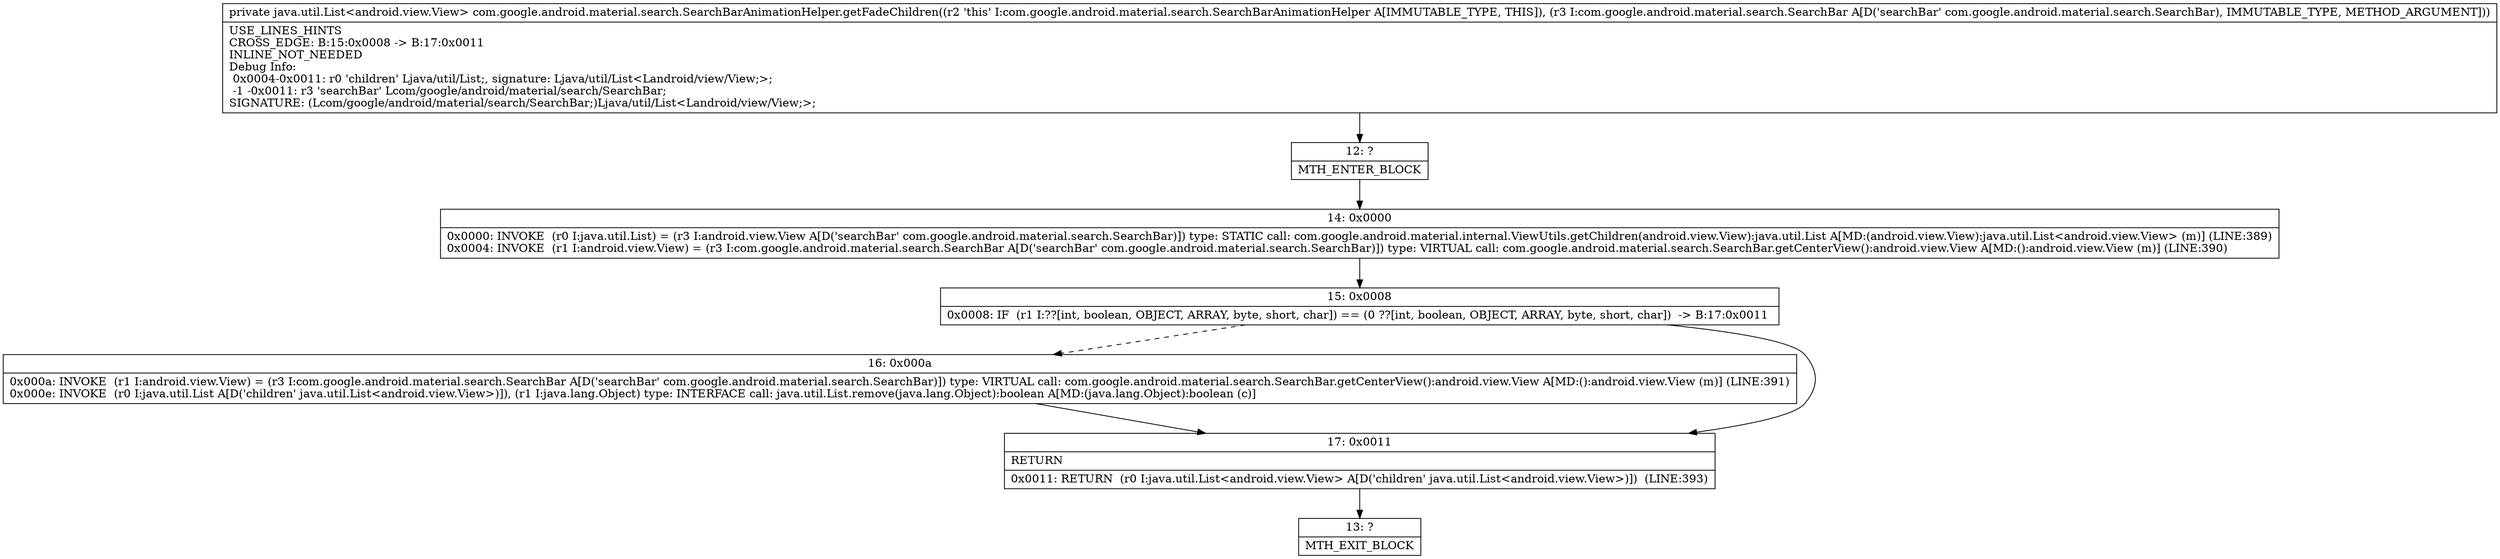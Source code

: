 digraph "CFG forcom.google.android.material.search.SearchBarAnimationHelper.getFadeChildren(Lcom\/google\/android\/material\/search\/SearchBar;)Ljava\/util\/List;" {
Node_12 [shape=record,label="{12\:\ ?|MTH_ENTER_BLOCK\l}"];
Node_14 [shape=record,label="{14\:\ 0x0000|0x0000: INVOKE  (r0 I:java.util.List) = (r3 I:android.view.View A[D('searchBar' com.google.android.material.search.SearchBar)]) type: STATIC call: com.google.android.material.internal.ViewUtils.getChildren(android.view.View):java.util.List A[MD:(android.view.View):java.util.List\<android.view.View\> (m)] (LINE:389)\l0x0004: INVOKE  (r1 I:android.view.View) = (r3 I:com.google.android.material.search.SearchBar A[D('searchBar' com.google.android.material.search.SearchBar)]) type: VIRTUAL call: com.google.android.material.search.SearchBar.getCenterView():android.view.View A[MD:():android.view.View (m)] (LINE:390)\l}"];
Node_15 [shape=record,label="{15\:\ 0x0008|0x0008: IF  (r1 I:??[int, boolean, OBJECT, ARRAY, byte, short, char]) == (0 ??[int, boolean, OBJECT, ARRAY, byte, short, char])  \-\> B:17:0x0011 \l}"];
Node_16 [shape=record,label="{16\:\ 0x000a|0x000a: INVOKE  (r1 I:android.view.View) = (r3 I:com.google.android.material.search.SearchBar A[D('searchBar' com.google.android.material.search.SearchBar)]) type: VIRTUAL call: com.google.android.material.search.SearchBar.getCenterView():android.view.View A[MD:():android.view.View (m)] (LINE:391)\l0x000e: INVOKE  (r0 I:java.util.List A[D('children' java.util.List\<android.view.View\>)]), (r1 I:java.lang.Object) type: INTERFACE call: java.util.List.remove(java.lang.Object):boolean A[MD:(java.lang.Object):boolean (c)]\l}"];
Node_17 [shape=record,label="{17\:\ 0x0011|RETURN\l|0x0011: RETURN  (r0 I:java.util.List\<android.view.View\> A[D('children' java.util.List\<android.view.View\>)])  (LINE:393)\l}"];
Node_13 [shape=record,label="{13\:\ ?|MTH_EXIT_BLOCK\l}"];
MethodNode[shape=record,label="{private java.util.List\<android.view.View\> com.google.android.material.search.SearchBarAnimationHelper.getFadeChildren((r2 'this' I:com.google.android.material.search.SearchBarAnimationHelper A[IMMUTABLE_TYPE, THIS]), (r3 I:com.google.android.material.search.SearchBar A[D('searchBar' com.google.android.material.search.SearchBar), IMMUTABLE_TYPE, METHOD_ARGUMENT]))  | USE_LINES_HINTS\lCROSS_EDGE: B:15:0x0008 \-\> B:17:0x0011\lINLINE_NOT_NEEDED\lDebug Info:\l  0x0004\-0x0011: r0 'children' Ljava\/util\/List;, signature: Ljava\/util\/List\<Landroid\/view\/View;\>;\l  \-1 \-0x0011: r3 'searchBar' Lcom\/google\/android\/material\/search\/SearchBar;\lSIGNATURE: (Lcom\/google\/android\/material\/search\/SearchBar;)Ljava\/util\/List\<Landroid\/view\/View;\>;\l}"];
MethodNode -> Node_12;Node_12 -> Node_14;
Node_14 -> Node_15;
Node_15 -> Node_16[style=dashed];
Node_15 -> Node_17;
Node_16 -> Node_17;
Node_17 -> Node_13;
}

